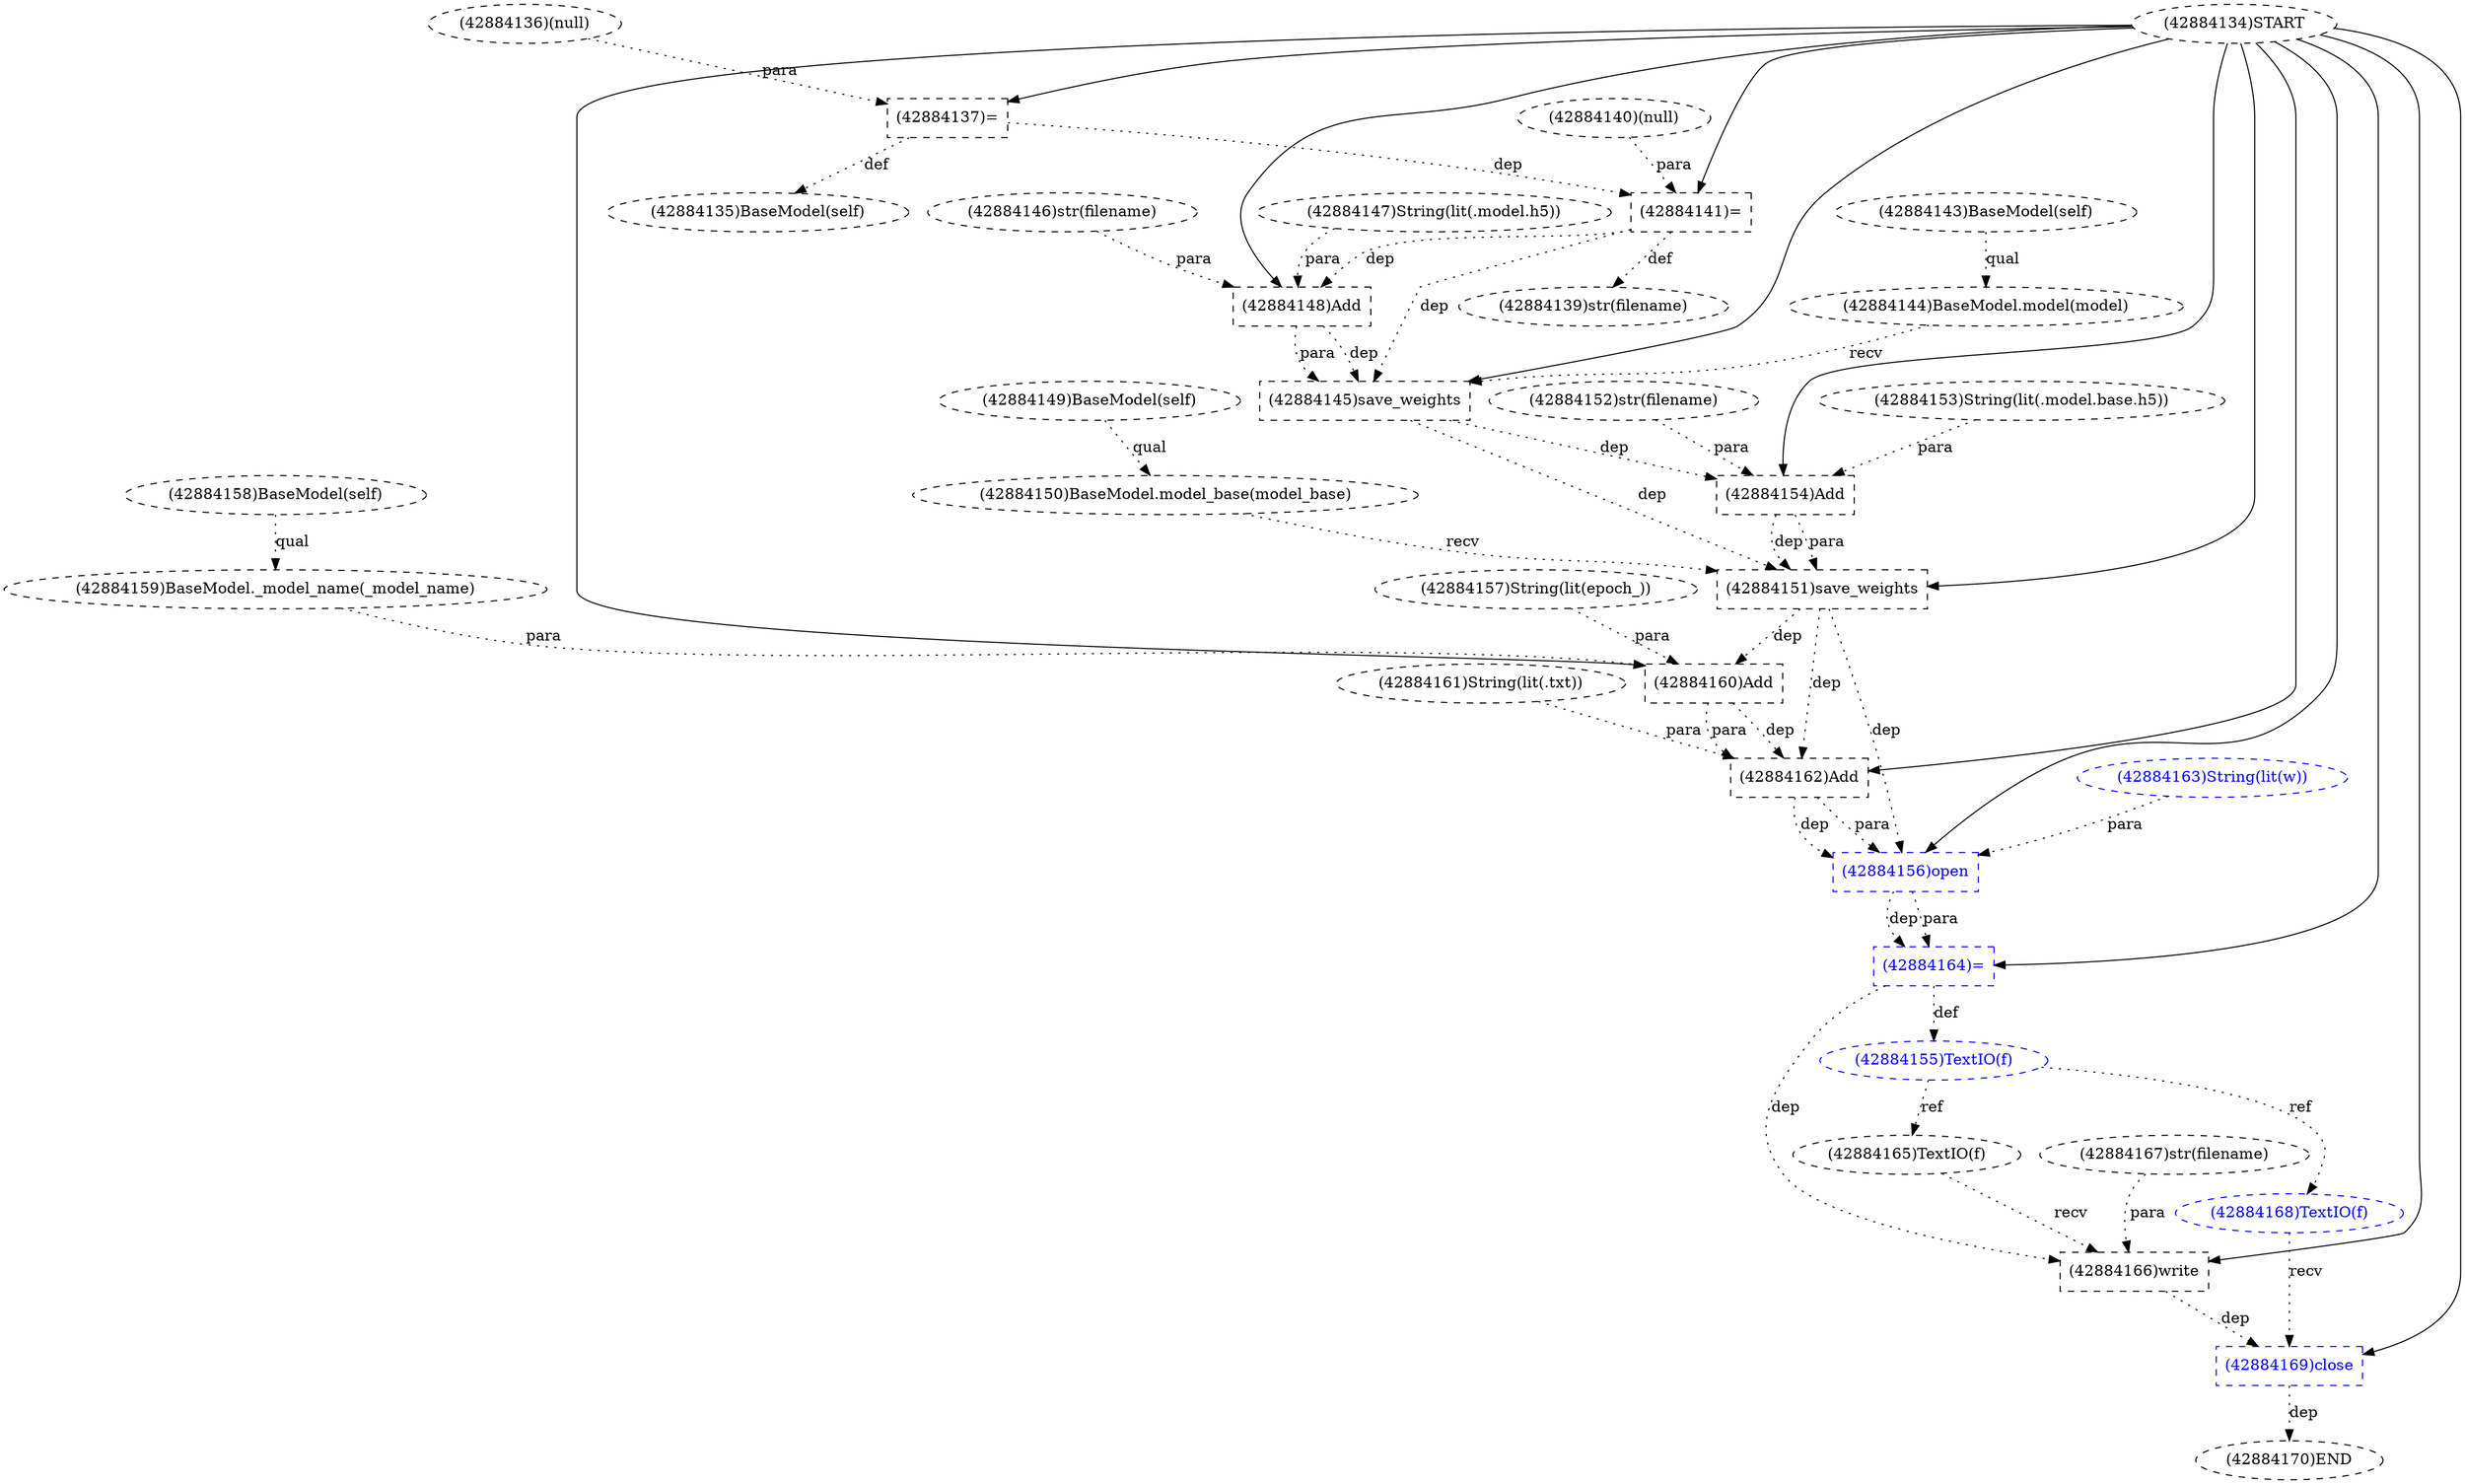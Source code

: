 digraph G {
1 [label="(42884158)BaseModel(self)" shape=ellipse style=dashed]
2 [label="(42884135)BaseModel(self)" shape=ellipse style=dashed]
3 [label="(42884164)=" shape=box style=dashed color=blue fontcolor=blue]
4 [label="(42884165)TextIO(f)" shape=ellipse style=dashed]
5 [label="(42884145)save_weights" shape=box style=dashed]
6 [label="(42884146)str(filename)" shape=ellipse style=dashed]
7 [label="(42884170)END" style=dashed]
8 [label="(42884139)str(filename)" shape=ellipse style=dashed]
9 [label="(42884148)Add" shape=box style=dashed]
10 [label="(42884152)str(filename)" shape=ellipse style=dashed]
11 [label="(42884147)String(lit(.model.h5))" shape=ellipse style=dashed]
12 [label="(42884160)Add" shape=box style=dashed]
13 [label="(42884157)String(lit(epoch_))" shape=ellipse style=dashed]
14 [label="(42884162)Add" shape=box style=dashed]
15 [label="(42884167)str(filename)" shape=ellipse style=dashed]
16 [label="(42884136)(null)" shape=ellipse style=dashed]
17 [label="(42884140)(null)" shape=ellipse style=dashed]
18 [label="(42884166)write" shape=box style=dashed]
19 [label="(42884141)=" shape=box style=dashed]
20 [label="(42884153)String(lit(.model.base.h5))" shape=ellipse style=dashed]
21 [label="(42884149)BaseModel(self)" shape=ellipse style=dashed]
22 [label="(42884151)save_weights" shape=box style=dashed]
23 [label="(42884168)TextIO(f)" shape=ellipse style=dashed color=blue fontcolor=blue]
24 [label="(42884134)START" style=dashed]
25 [label="(42884156)open" shape=box style=dashed color=blue fontcolor=blue]
26 [label="(42884137)=" shape=box style=dashed]
27 [label="(42884154)Add" shape=box style=dashed]
28 [label="(42884143)BaseModel(self)" shape=ellipse style=dashed]
29 [label="(42884163)String(lit(w))" shape=ellipse style=dashed color=blue fontcolor=blue]
30 [label="(42884159)BaseModel._model_name(_model_name)" shape=ellipse style=dashed]
31 [label="(42884169)close" shape=box style=dashed color=blue fontcolor=blue]
32 [label="(42884150)BaseModel.model_base(model_base)" shape=ellipse style=dashed]
33 [label="(42884144)BaseModel.model(model)" shape=ellipse style=dashed]
34 [label="(42884155)TextIO(f)" shape=ellipse style=dashed color=blue fontcolor=blue]
35 [label="(42884161)String(lit(.txt))" shape=ellipse style=dashed]
26 -> 2 [label="def" style=dotted];
24 -> 3 [label="" style=solid];
25 -> 3 [label="dep" style=dotted];
25 -> 3 [label="para" style=dotted];
34 -> 4 [label="ref" style=dotted];
24 -> 5 [label="" style=solid];
33 -> 5 [label="recv" style=dotted];
9 -> 5 [label="dep" style=dotted];
9 -> 5 [label="para" style=dotted];
19 -> 5 [label="dep" style=dotted];
31 -> 7 [label="dep" style=dotted];
19 -> 8 [label="def" style=dotted];
24 -> 9 [label="" style=solid];
6 -> 9 [label="para" style=dotted];
11 -> 9 [label="para" style=dotted];
19 -> 9 [label="dep" style=dotted];
24 -> 12 [label="" style=solid];
13 -> 12 [label="para" style=dotted];
30 -> 12 [label="para" style=dotted];
22 -> 12 [label="dep" style=dotted];
24 -> 14 [label="" style=solid];
12 -> 14 [label="dep" style=dotted];
12 -> 14 [label="para" style=dotted];
35 -> 14 [label="para" style=dotted];
22 -> 14 [label="dep" style=dotted];
24 -> 18 [label="" style=solid];
4 -> 18 [label="recv" style=dotted];
15 -> 18 [label="para" style=dotted];
3 -> 18 [label="dep" style=dotted];
24 -> 19 [label="" style=solid];
17 -> 19 [label="para" style=dotted];
26 -> 19 [label="dep" style=dotted];
24 -> 22 [label="" style=solid];
32 -> 22 [label="recv" style=dotted];
27 -> 22 [label="dep" style=dotted];
27 -> 22 [label="para" style=dotted];
5 -> 22 [label="dep" style=dotted];
34 -> 23 [label="ref" style=dotted];
24 -> 25 [label="" style=solid];
14 -> 25 [label="dep" style=dotted];
14 -> 25 [label="para" style=dotted];
29 -> 25 [label="para" style=dotted];
22 -> 25 [label="dep" style=dotted];
24 -> 26 [label="" style=solid];
16 -> 26 [label="para" style=dotted];
24 -> 27 [label="" style=solid];
10 -> 27 [label="para" style=dotted];
20 -> 27 [label="para" style=dotted];
5 -> 27 [label="dep" style=dotted];
1 -> 30 [label="qual" style=dotted];
24 -> 31 [label="" style=solid];
23 -> 31 [label="recv" style=dotted];
18 -> 31 [label="dep" style=dotted];
21 -> 32 [label="qual" style=dotted];
28 -> 33 [label="qual" style=dotted];
3 -> 34 [label="def" style=dotted];
}